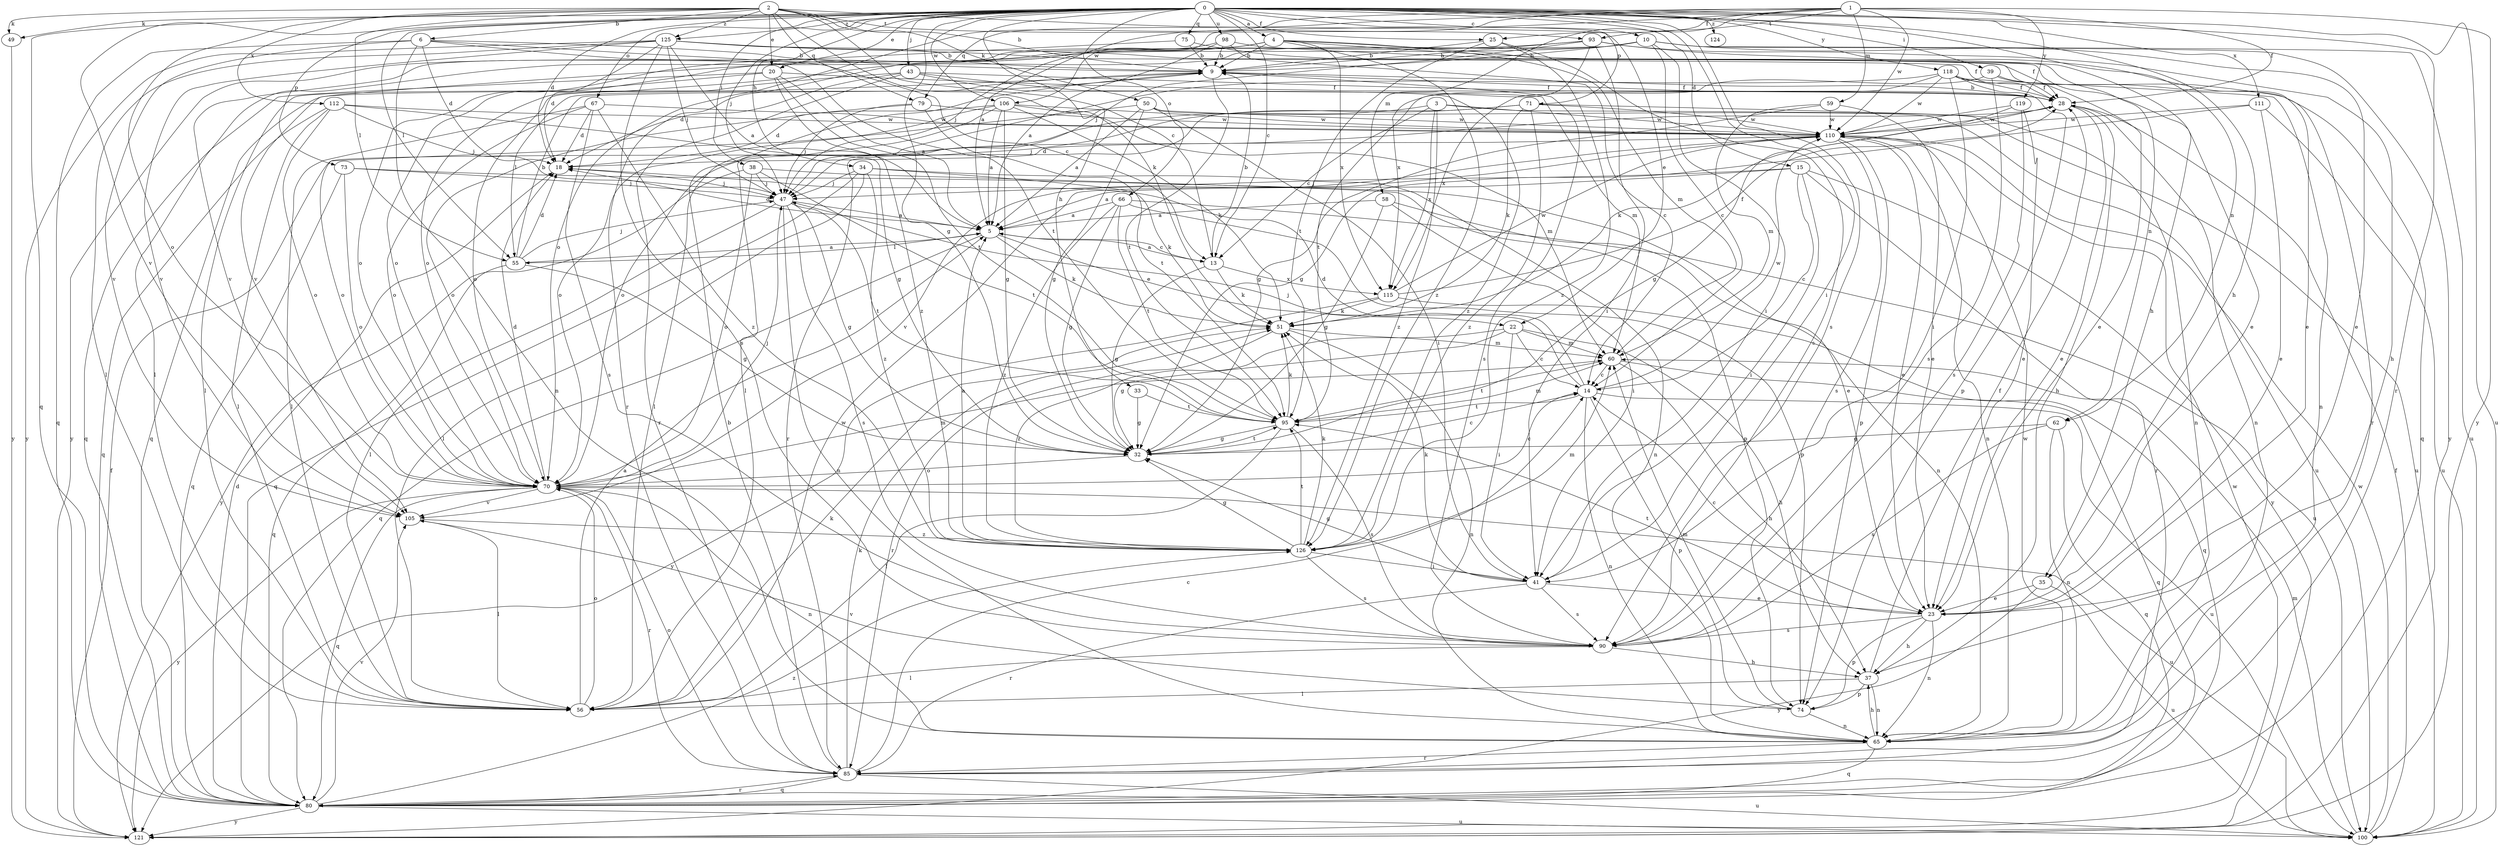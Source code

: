 strict digraph  {
0;
1;
2;
3;
4;
5;
6;
9;
10;
13;
14;
15;
18;
20;
22;
23;
25;
28;
32;
33;
34;
35;
37;
38;
39;
41;
43;
47;
49;
50;
51;
55;
56;
58;
59;
60;
62;
65;
66;
67;
70;
71;
73;
74;
75;
79;
80;
85;
90;
93;
95;
98;
100;
105;
106;
110;
111;
112;
115;
118;
119;
121;
124;
125;
126;
0 -> 4  [label=a];
0 -> 10  [label=c];
0 -> 13  [label=c];
0 -> 15  [label=d];
0 -> 18  [label=d];
0 -> 20  [label=e];
0 -> 25  [label=f];
0 -> 32  [label=g];
0 -> 33  [label=h];
0 -> 34  [label=h];
0 -> 35  [label=h];
0 -> 38  [label=i];
0 -> 39  [label=i];
0 -> 41  [label=i];
0 -> 43  [label=j];
0 -> 47  [label=j];
0 -> 49  [label=k];
0 -> 55  [label=l];
0 -> 62  [label=n];
0 -> 66  [label=o];
0 -> 67  [label=o];
0 -> 71  [label=p];
0 -> 73  [label=p];
0 -> 75  [label=q];
0 -> 85  [label=r];
0 -> 90  [label=s];
0 -> 98  [label=u];
0 -> 100  [label=u];
0 -> 105  [label=v];
0 -> 106  [label=w];
0 -> 111  [label=x];
0 -> 118  [label=y];
0 -> 124  [label=z];
0 -> 125  [label=z];
1 -> 5  [label=a];
1 -> 25  [label=f];
1 -> 28  [label=f];
1 -> 58  [label=m];
1 -> 59  [label=m];
1 -> 70  [label=o];
1 -> 79  [label=q];
1 -> 93  [label=t];
1 -> 106  [label=w];
1 -> 110  [label=w];
1 -> 119  [label=y];
1 -> 121  [label=y];
2 -> 6  [label=b];
2 -> 9  [label=b];
2 -> 13  [label=c];
2 -> 20  [label=e];
2 -> 22  [label=e];
2 -> 49  [label=k];
2 -> 50  [label=k];
2 -> 51  [label=k];
2 -> 55  [label=l];
2 -> 70  [label=o];
2 -> 79  [label=q];
2 -> 80  [label=q];
2 -> 93  [label=t];
2 -> 112  [label=x];
2 -> 125  [label=z];
3 -> 13  [label=c];
3 -> 70  [label=o];
3 -> 100  [label=u];
3 -> 110  [label=w];
3 -> 115  [label=x];
3 -> 126  [label=z];
4 -> 9  [label=b];
4 -> 35  [label=h];
4 -> 60  [label=m];
4 -> 62  [label=n];
4 -> 70  [label=o];
4 -> 85  [label=r];
4 -> 105  [label=v];
4 -> 115  [label=x];
4 -> 126  [label=z];
5 -> 13  [label=c];
5 -> 18  [label=d];
5 -> 22  [label=e];
5 -> 51  [label=k];
5 -> 55  [label=l];
5 -> 80  [label=q];
6 -> 9  [label=b];
6 -> 13  [label=c];
6 -> 18  [label=d];
6 -> 65  [label=n];
6 -> 80  [label=q];
6 -> 95  [label=t];
6 -> 105  [label=v];
9 -> 28  [label=f];
9 -> 55  [label=l];
9 -> 80  [label=q];
9 -> 90  [label=s];
9 -> 95  [label=t];
10 -> 9  [label=b];
10 -> 14  [label=c];
10 -> 23  [label=e];
10 -> 41  [label=i];
10 -> 56  [label=l];
10 -> 70  [label=o];
10 -> 100  [label=u];
10 -> 105  [label=v];
10 -> 121  [label=y];
13 -> 5  [label=a];
13 -> 9  [label=b];
13 -> 32  [label=g];
13 -> 51  [label=k];
13 -> 115  [label=x];
14 -> 18  [label=d];
14 -> 47  [label=j];
14 -> 65  [label=n];
14 -> 74  [label=p];
14 -> 95  [label=t];
14 -> 100  [label=u];
14 -> 110  [label=w];
15 -> 5  [label=a];
15 -> 14  [label=c];
15 -> 41  [label=i];
15 -> 47  [label=j];
15 -> 85  [label=r];
15 -> 121  [label=y];
18 -> 47  [label=j];
20 -> 5  [label=a];
20 -> 28  [label=f];
20 -> 56  [label=l];
20 -> 80  [label=q];
20 -> 95  [label=t];
20 -> 126  [label=z];
22 -> 14  [label=c];
22 -> 32  [label=g];
22 -> 37  [label=h];
22 -> 41  [label=i];
22 -> 60  [label=m];
22 -> 126  [label=z];
23 -> 14  [label=c];
23 -> 37  [label=h];
23 -> 65  [label=n];
23 -> 74  [label=p];
23 -> 90  [label=s];
23 -> 95  [label=t];
25 -> 9  [label=b];
25 -> 90  [label=s];
25 -> 95  [label=t];
25 -> 126  [label=z];
28 -> 9  [label=b];
28 -> 23  [label=e];
28 -> 37  [label=h];
28 -> 51  [label=k];
28 -> 65  [label=n];
28 -> 110  [label=w];
32 -> 14  [label=c];
32 -> 70  [label=o];
32 -> 95  [label=t];
33 -> 32  [label=g];
33 -> 95  [label=t];
34 -> 47  [label=j];
34 -> 51  [label=k];
34 -> 56  [label=l];
34 -> 65  [label=n];
34 -> 80  [label=q];
34 -> 126  [label=z];
35 -> 23  [label=e];
35 -> 100  [label=u];
35 -> 121  [label=y];
37 -> 28  [label=f];
37 -> 56  [label=l];
37 -> 65  [label=n];
37 -> 74  [label=p];
38 -> 47  [label=j];
38 -> 70  [label=o];
38 -> 74  [label=p];
38 -> 95  [label=t];
38 -> 121  [label=y];
39 -> 28  [label=f];
39 -> 85  [label=r];
39 -> 90  [label=s];
39 -> 95  [label=t];
41 -> 23  [label=e];
41 -> 32  [label=g];
41 -> 51  [label=k];
41 -> 85  [label=r];
41 -> 90  [label=s];
43 -> 18  [label=d];
43 -> 28  [label=f];
43 -> 60  [label=m];
43 -> 70  [label=o];
43 -> 85  [label=r];
43 -> 126  [label=z];
47 -> 5  [label=a];
47 -> 32  [label=g];
47 -> 56  [label=l];
47 -> 65  [label=n];
47 -> 90  [label=s];
47 -> 95  [label=t];
49 -> 121  [label=y];
50 -> 5  [label=a];
50 -> 32  [label=g];
50 -> 41  [label=i];
50 -> 70  [label=o];
50 -> 100  [label=u];
50 -> 110  [label=w];
51 -> 60  [label=m];
51 -> 65  [label=n];
51 -> 85  [label=r];
55 -> 5  [label=a];
55 -> 9  [label=b];
55 -> 18  [label=d];
55 -> 32  [label=g];
55 -> 47  [label=j];
55 -> 80  [label=q];
56 -> 5  [label=a];
56 -> 51  [label=k];
56 -> 70  [label=o];
56 -> 110  [label=w];
58 -> 5  [label=a];
58 -> 32  [label=g];
58 -> 41  [label=i];
58 -> 65  [label=n];
59 -> 23  [label=e];
59 -> 32  [label=g];
59 -> 60  [label=m];
59 -> 110  [label=w];
60 -> 14  [label=c];
60 -> 37  [label=h];
60 -> 80  [label=q];
60 -> 95  [label=t];
62 -> 32  [label=g];
62 -> 65  [label=n];
62 -> 80  [label=q];
62 -> 90  [label=s];
65 -> 37  [label=h];
65 -> 80  [label=q];
65 -> 85  [label=r];
65 -> 110  [label=w];
66 -> 5  [label=a];
66 -> 32  [label=g];
66 -> 74  [label=p];
66 -> 95  [label=t];
66 -> 100  [label=u];
66 -> 126  [label=z];
67 -> 18  [label=d];
67 -> 56  [label=l];
67 -> 70  [label=o];
67 -> 90  [label=s];
67 -> 110  [label=w];
67 -> 126  [label=z];
70 -> 14  [label=c];
70 -> 18  [label=d];
70 -> 47  [label=j];
70 -> 60  [label=m];
70 -> 65  [label=n];
70 -> 80  [label=q];
70 -> 85  [label=r];
70 -> 100  [label=u];
70 -> 105  [label=v];
70 -> 121  [label=y];
71 -> 47  [label=j];
71 -> 51  [label=k];
71 -> 65  [label=n];
71 -> 85  [label=r];
71 -> 110  [label=w];
71 -> 126  [label=z];
73 -> 23  [label=e];
73 -> 47  [label=j];
73 -> 70  [label=o];
73 -> 80  [label=q];
74 -> 60  [label=m];
74 -> 65  [label=n];
74 -> 105  [label=v];
75 -> 9  [label=b];
75 -> 28  [label=f];
75 -> 121  [label=y];
79 -> 47  [label=j];
79 -> 70  [label=o];
79 -> 95  [label=t];
79 -> 110  [label=w];
80 -> 18  [label=d];
80 -> 85  [label=r];
80 -> 100  [label=u];
80 -> 105  [label=v];
80 -> 121  [label=y];
80 -> 126  [label=z];
85 -> 9  [label=b];
85 -> 14  [label=c];
85 -> 51  [label=k];
85 -> 70  [label=o];
85 -> 80  [label=q];
85 -> 100  [label=u];
90 -> 37  [label=h];
90 -> 56  [label=l];
93 -> 9  [label=b];
93 -> 23  [label=e];
93 -> 37  [label=h];
93 -> 41  [label=i];
93 -> 47  [label=j];
93 -> 70  [label=o];
93 -> 115  [label=x];
95 -> 32  [label=g];
95 -> 51  [label=k];
95 -> 56  [label=l];
95 -> 60  [label=m];
95 -> 90  [label=s];
98 -> 5  [label=a];
98 -> 9  [label=b];
98 -> 14  [label=c];
98 -> 23  [label=e];
98 -> 47  [label=j];
100 -> 28  [label=f];
100 -> 60  [label=m];
100 -> 110  [label=w];
105 -> 56  [label=l];
105 -> 126  [label=z];
106 -> 5  [label=a];
106 -> 18  [label=d];
106 -> 32  [label=g];
106 -> 51  [label=k];
106 -> 56  [label=l];
106 -> 60  [label=m];
106 -> 70  [label=o];
106 -> 110  [label=w];
110 -> 18  [label=d];
110 -> 23  [label=e];
110 -> 65  [label=n];
110 -> 74  [label=p];
110 -> 90  [label=s];
110 -> 105  [label=v];
111 -> 23  [label=e];
111 -> 32  [label=g];
111 -> 100  [label=u];
111 -> 110  [label=w];
112 -> 32  [label=g];
112 -> 47  [label=j];
112 -> 56  [label=l];
112 -> 70  [label=o];
112 -> 80  [label=q];
112 -> 110  [label=w];
115 -> 28  [label=f];
115 -> 51  [label=k];
115 -> 80  [label=q];
115 -> 110  [label=w];
115 -> 121  [label=y];
118 -> 28  [label=f];
118 -> 41  [label=i];
118 -> 56  [label=l];
118 -> 65  [label=n];
118 -> 74  [label=p];
118 -> 80  [label=q];
118 -> 110  [label=w];
118 -> 115  [label=x];
119 -> 23  [label=e];
119 -> 32  [label=g];
119 -> 90  [label=s];
119 -> 110  [label=w];
121 -> 28  [label=f];
121 -> 110  [label=w];
125 -> 5  [label=a];
125 -> 9  [label=b];
125 -> 18  [label=d];
125 -> 23  [label=e];
125 -> 28  [label=f];
125 -> 47  [label=j];
125 -> 56  [label=l];
125 -> 90  [label=s];
125 -> 105  [label=v];
125 -> 121  [label=y];
126 -> 5  [label=a];
126 -> 32  [label=g];
126 -> 41  [label=i];
126 -> 51  [label=k];
126 -> 60  [label=m];
126 -> 90  [label=s];
126 -> 95  [label=t];
}
